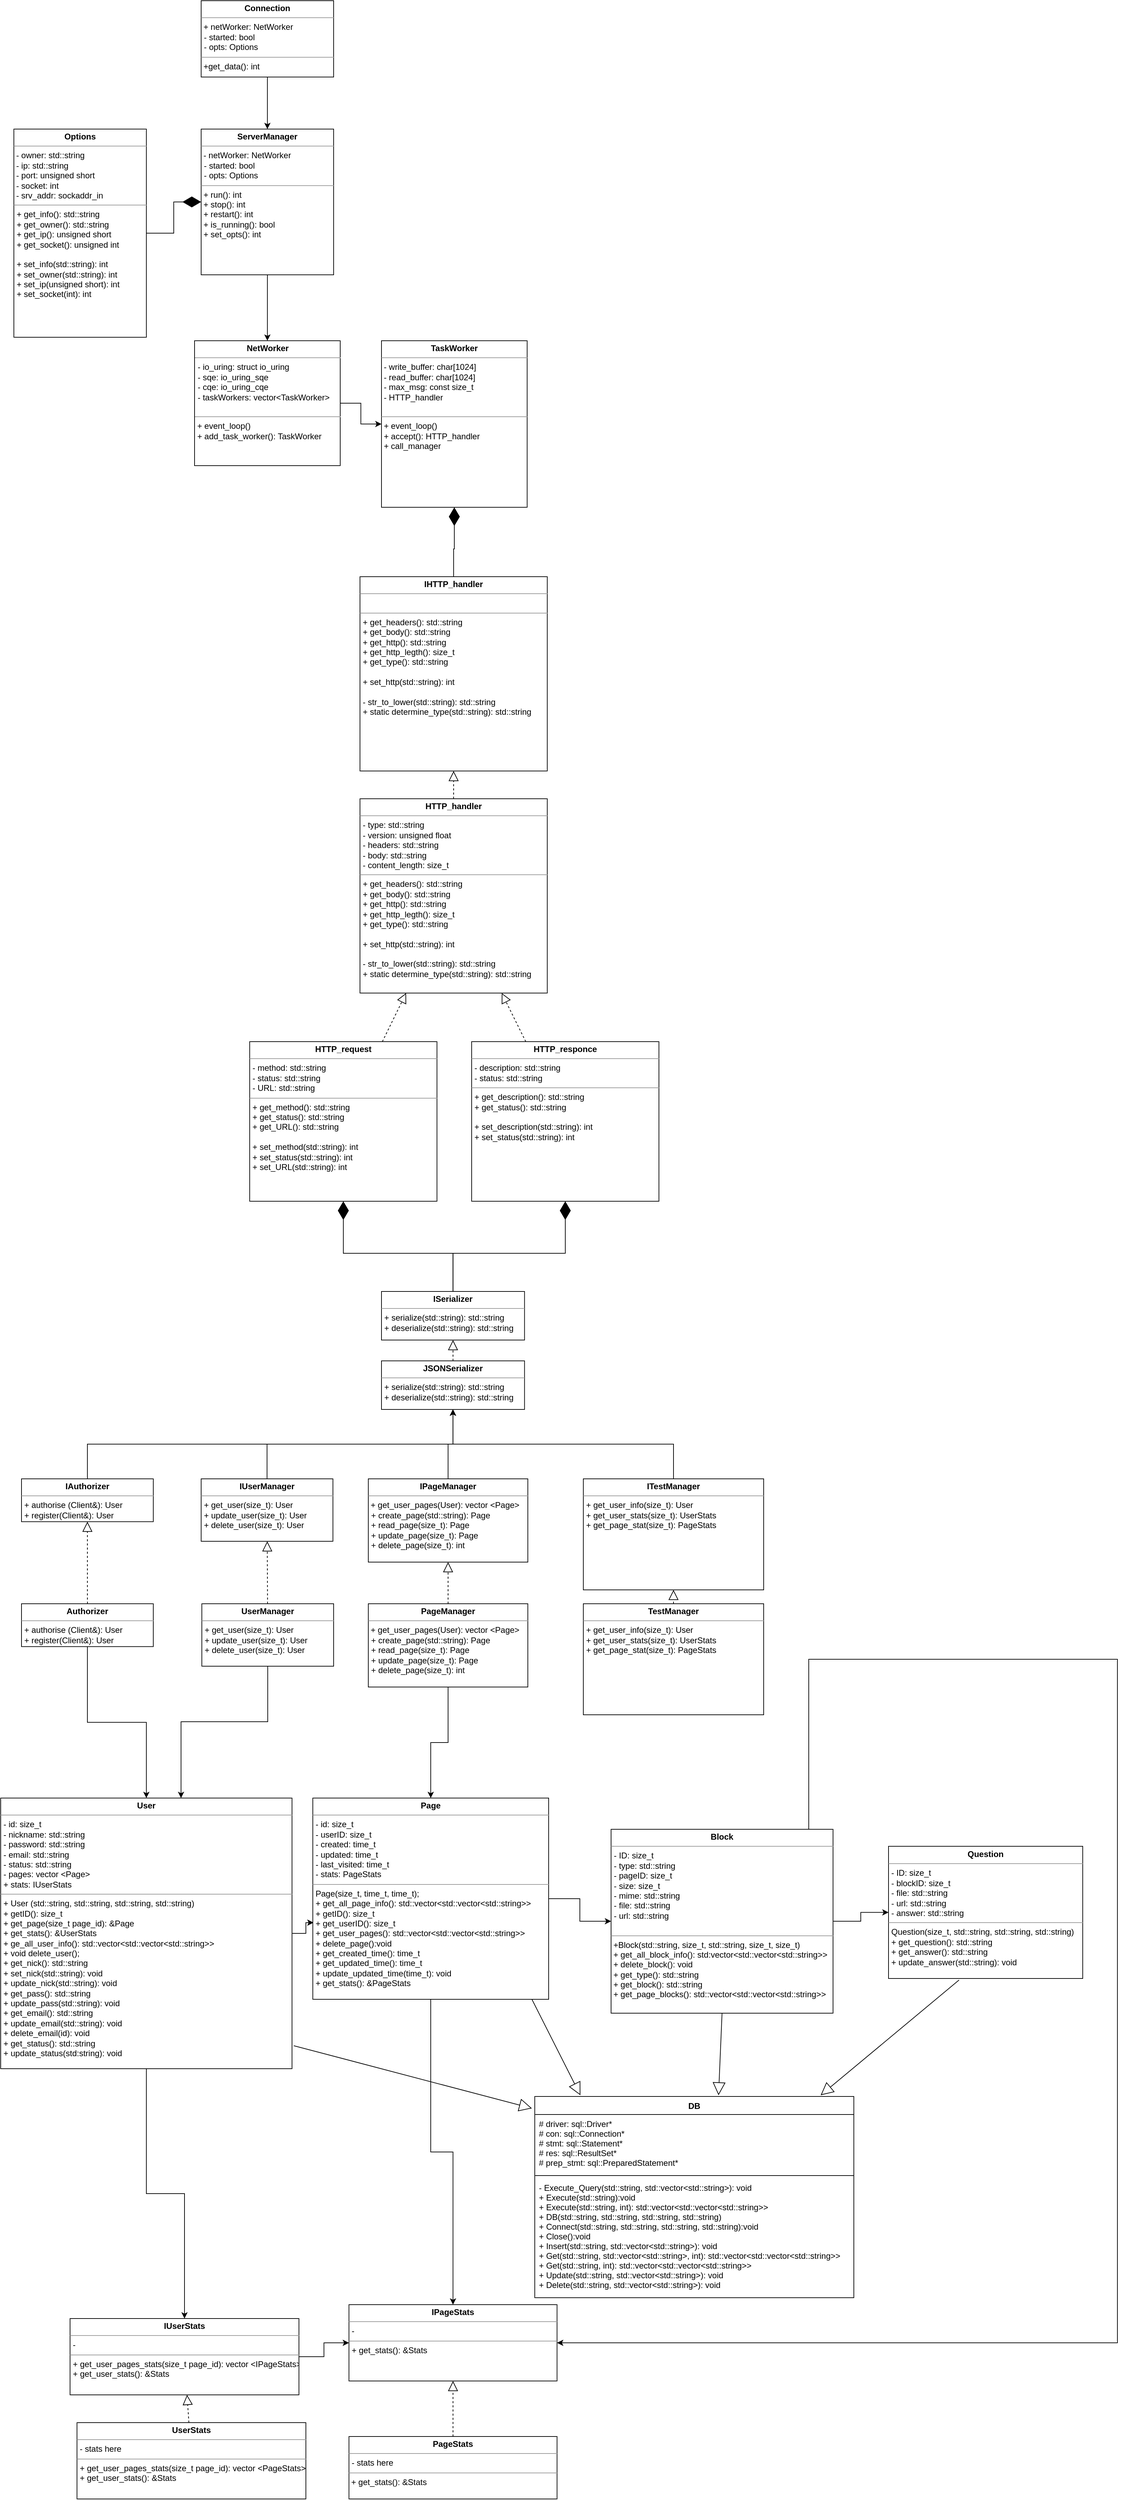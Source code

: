 <mxfile version="18.0.6" type="device" pages="2"><diagram id="EE_yPkMZjNH001Js1Lox" name="Page-1"><mxGraphModel dx="999" dy="927" grid="1" gridSize="10" guides="1" tooltips="1" connect="1" arrows="1" fold="1" page="1" pageScale="1" pageWidth="827" pageHeight="1169" math="0" shadow="0"><root><mxCell id="0"/><mxCell id="1" parent="0"/><mxCell id="ymyWcGpkj5-HGCNnxkLO-1" style="edgeStyle=orthogonalEdgeStyle;shape=connector;rounded=0;orthogonalLoop=1;jettySize=auto;html=1;labelBackgroundColor=default;fontFamily=Helvetica;fontSize=11;fontColor=default;endArrow=classic;strokeColor=default;" parent="1" source="ymyWcGpkj5-HGCNnxkLO-2" target="ymyWcGpkj5-HGCNnxkLO-6" edge="1"><mxGeometry relative="1" as="geometry"/></mxCell><mxCell id="ymyWcGpkj5-HGCNnxkLO-2" value="&lt;p style=&quot;margin: 4px 0px 0px&quot; align=&quot;center&quot;&gt;&lt;b&gt;ServerManager&lt;/b&gt;&lt;/p&gt;&lt;hr size=&quot;1&quot;&gt;&amp;nbsp;- netWorker: NetWorker&lt;p style=&quot;margin: 0px ; margin-left: 4px&quot;&gt;- started: bool&lt;/p&gt;&lt;p style=&quot;margin: 0px ; margin-left: 4px&quot;&gt;- opts: Options&lt;br&gt;&lt;/p&gt;&lt;hr size=&quot;1&quot;&gt;&lt;div&gt;&amp;nbsp;+ run(): int&lt;br&gt;&lt;/div&gt;&lt;div&gt;&amp;nbsp;+ stop(): int&lt;br&gt;&lt;/div&gt;&lt;div&gt;&amp;nbsp;+ restart(): int&lt;br&gt;&lt;/div&gt;&lt;div&gt;&amp;nbsp;+ is_running(): bool&lt;/div&gt;&lt;div&gt;&amp;nbsp;+ set_opts(): int&lt;br&gt;&lt;/div&gt;" style="verticalAlign=top;align=left;overflow=fill;fontSize=12;fontFamily=Helvetica;html=1;rounded=0;" parent="1" vertex="1"><mxGeometry x="1549" y="305" width="191" height="210" as="geometry"/></mxCell><mxCell id="ymyWcGpkj5-HGCNnxkLO-3" value="&lt;p style=&quot;margin: 4px 0px 0px&quot; align=&quot;center&quot;&gt;&lt;b&gt;Options&lt;/b&gt;&lt;br&gt;&lt;/p&gt;&lt;hr size=&quot;1&quot;&gt;&lt;div&gt;&amp;nbsp;- owner: std::string&lt;/div&gt;&lt;div&gt;&amp;nbsp;- ip: std::string&lt;/div&gt;&lt;div&gt;&amp;nbsp;- port: unsigned short&lt;/div&gt;&lt;div&gt;&amp;nbsp;- socket: int&lt;br&gt;&lt;/div&gt;&lt;div&gt;&amp;nbsp;- srv_addr: sockaddr_in&lt;br&gt;&lt;/div&gt;&lt;hr size=&quot;1&quot;&gt;&lt;p style=&quot;margin: 0px ; margin-left: 4px&quot;&gt;+ get_info(): std::string&lt;/p&gt;&lt;p style=&quot;margin: 0px ; margin-left: 4px&quot;&gt;+ get_owner(): std::string&lt;/p&gt;&lt;p style=&quot;margin: 0px ; margin-left: 4px&quot;&gt;+ get_ip(): unsigned short&lt;/p&gt;&lt;p style=&quot;margin: 0px ; margin-left: 4px&quot;&gt;+ get_socket(): unsigned int&lt;/p&gt;&lt;p style=&quot;margin: 0px ; margin-left: 4px&quot;&gt;&lt;br&gt;&lt;/p&gt;&lt;p style=&quot;margin: 0px ; margin-left: 4px&quot;&gt;+ set_info(std::string): int&lt;br&gt;&lt;/p&gt;&lt;p style=&quot;margin: 0px ; margin-left: 4px&quot;&gt;+ set_owner(std::string): int&lt;br&gt;&lt;/p&gt;&lt;p style=&quot;margin: 0px ; margin-left: 4px&quot;&gt;+ set_ip(unsigned short): int&lt;br&gt;&lt;/p&gt;&lt;p style=&quot;margin: 0px ; margin-left: 4px&quot;&gt;+ set_socket(int): int&lt;/p&gt;&lt;p style=&quot;margin: 0px ; margin-left: 4px&quot;&gt;&lt;/p&gt;" style="verticalAlign=top;align=left;overflow=fill;fontSize=12;fontFamily=Helvetica;html=1;rounded=0;" parent="1" vertex="1"><mxGeometry x="1279" y="305" width="191" height="300" as="geometry"/></mxCell><mxCell id="ymyWcGpkj5-HGCNnxkLO-4" value="" style="endArrow=diamondThin;endFill=1;endSize=24;html=1;edgeStyle=orthogonalEdgeStyle;rounded=0;" parent="1" source="ymyWcGpkj5-HGCNnxkLO-3" target="ymyWcGpkj5-HGCNnxkLO-2" edge="1"><mxGeometry width="160" relative="1" as="geometry"><mxPoint x="-10" y="790" as="sourcePoint"/><mxPoint x="70" y="730" as="targetPoint"/></mxGeometry></mxCell><mxCell id="ymyWcGpkj5-HGCNnxkLO-5" style="edgeStyle=orthogonalEdgeStyle;shape=connector;rounded=0;orthogonalLoop=1;jettySize=auto;html=1;labelBackgroundColor=default;fontFamily=Helvetica;fontSize=11;fontColor=default;endArrow=classic;strokeColor=default;" parent="1" source="ymyWcGpkj5-HGCNnxkLO-6" target="ymyWcGpkj5-HGCNnxkLO-35" edge="1"><mxGeometry relative="1" as="geometry"/></mxCell><mxCell id="ymyWcGpkj5-HGCNnxkLO-6" value="&lt;p style=&quot;margin: 4px 0px 0px&quot; align=&quot;center&quot;&gt;&lt;b&gt;NetWorker&lt;/b&gt;&lt;br&gt;&lt;/p&gt;&lt;hr size=&quot;1&quot;&gt;&lt;p style=&quot;margin: 0px ; margin-left: 4px&quot;&gt;- io_uring: struct io_uring&lt;/p&gt;&lt;p style=&quot;margin: 0px ; margin-left: 4px&quot;&gt;- sqe: io_uring_sqe&lt;/p&gt;&lt;p style=&quot;margin: 0px ; margin-left: 4px&quot;&gt;- cqe: io_uring_cqe&lt;/p&gt;&lt;p style=&quot;margin: 0px ; margin-left: 4px&quot;&gt;- taskWorkers: vector&amp;lt;TaskWorker&amp;gt;&lt;br&gt;&lt;/p&gt;&lt;p style=&quot;margin: 0px ; margin-left: 4px&quot;&gt;&lt;br&gt;&lt;/p&gt;&lt;hr size=&quot;1&quot;&gt;&lt;div&gt;&amp;nbsp;+ event_loop()&lt;/div&gt;&lt;div&gt;&amp;nbsp;+ add_task_worker(): TaskWorker&lt;br&gt;&lt;/div&gt;" style="verticalAlign=top;align=left;overflow=fill;fontSize=12;fontFamily=Helvetica;html=1;rounded=0;" parent="1" vertex="1"><mxGeometry x="1539.5" y="610" width="210" height="180" as="geometry"/></mxCell><mxCell id="ymyWcGpkj5-HGCNnxkLO-7" value="&lt;p style=&quot;margin: 0px ; margin-top: 4px ; text-align: center&quot;&gt;&lt;b&gt;JSONSerializer&lt;/b&gt;&lt;br&gt;&lt;/p&gt;&lt;hr size=&quot;1&quot;&gt;&lt;p style=&quot;margin: 0px ; margin-left: 4px&quot;&gt;+ serialize(std::string): std::string&lt;br&gt;&lt;/p&gt;&lt;p style=&quot;margin: 0px ; margin-left: 4px&quot;&gt;+ deserialize(std::string): std::string&lt;br&gt;&lt;/p&gt;&lt;p style=&quot;margin: 0px ; margin-left: 4px&quot;&gt;&lt;br&gt;&lt;/p&gt;" style="verticalAlign=top;align=left;overflow=fill;fontSize=12;fontFamily=Helvetica;html=1;rounded=0;" parent="1" vertex="1"><mxGeometry x="1809.0" y="2080" width="206.23" height="70" as="geometry"/></mxCell><mxCell id="ymyWcGpkj5-HGCNnxkLO-8" style="edgeStyle=orthogonalEdgeStyle;shape=connector;rounded=0;orthogonalLoop=1;jettySize=auto;html=1;labelBackgroundColor=default;fontFamily=Helvetica;fontSize=11;fontColor=default;endArrow=classic;strokeColor=default;" parent="1" source="ymyWcGpkj5-HGCNnxkLO-9" target="ymyWcGpkj5-HGCNnxkLO-59" edge="1"><mxGeometry relative="1" as="geometry"/></mxCell><mxCell id="Rk3t0ZBhzbb22GPOdppD-11" style="edgeStyle=orthogonalEdgeStyle;rounded=0;orthogonalLoop=1;jettySize=auto;html=1;entryX=0.003;entryY=0.619;entryDx=0;entryDy=0;entryPerimeter=0;" parent="1" source="ymyWcGpkj5-HGCNnxkLO-9" target="ymyWcGpkj5-HGCNnxkLO-17" edge="1"><mxGeometry relative="1" as="geometry"/></mxCell><mxCell id="ymyWcGpkj5-HGCNnxkLO-9" value="&lt;p style=&quot;margin: 4px 0px 0px&quot; align=&quot;center&quot;&gt;&lt;b&gt;User&lt;/b&gt;&lt;br&gt;&lt;/p&gt;&lt;hr size=&quot;1&quot;&gt;&lt;p style=&quot;margin: 0px ; margin-left: 4px&quot;&gt;&lt;span&gt;- id: size_t&lt;/span&gt;&lt;br&gt;&lt;/p&gt;&lt;p style=&quot;margin: 0px ; margin-left: 4px&quot;&gt;- nickname: std::string&lt;/p&gt;&lt;p style=&quot;margin: 0px ; margin-left: 4px&quot;&gt;- password: std::string&lt;/p&gt;&lt;p style=&quot;margin: 0px ; margin-left: 4px&quot;&gt;- email: std::string&lt;/p&gt;&lt;p style=&quot;margin: 0px ; margin-left: 4px&quot;&gt;- status: std::string&lt;/p&gt;&lt;p style=&quot;margin: 0px ; margin-left: 4px&quot;&gt;- pages: vector &amp;lt;Page&amp;gt;&lt;/p&gt;&lt;p style=&quot;margin: 0px ; margin-left: 4px&quot;&gt;+ stats: IUserStats&lt;/p&gt;&lt;hr size=&quot;1&quot;&gt;&lt;p style=&quot;margin: 0px ; margin-left: 4px&quot;&gt;+ User (std::string, std::string, std::string, std::string)&lt;/p&gt;&lt;p style=&quot;margin: 0px ; margin-left: 4px&quot;&gt;+ getID(): size_t&lt;/p&gt;&lt;p style=&quot;margin: 0px ; margin-left: 4px&quot;&gt;+ get_page(size_t page_id): &amp;amp;Page&lt;/p&gt;&lt;p style=&quot;margin: 0px ; margin-left: 4px&quot;&gt;+ get_stats(): &amp;amp;UserStats&lt;/p&gt;&lt;p style=&quot;margin: 0px ; margin-left: 4px&quot;&gt;+ ge_all_user_info(): std::vector&amp;lt;std::vector&amp;lt;std::string&amp;gt;&amp;gt;&lt;/p&gt;&lt;p style=&quot;margin: 0px ; margin-left: 4px&quot;&gt;+ void delete_user();&lt;/p&gt;&lt;p style=&quot;margin: 0px ; margin-left: 4px&quot;&gt;+ get_nick(): std::string&lt;/p&gt;&lt;p style=&quot;margin: 0px ; margin-left: 4px&quot;&gt;+ set_nick(std::string): void&lt;/p&gt;&lt;p style=&quot;margin: 0px ; margin-left: 4px&quot;&gt;+ update_nick(std::string): void&lt;/p&gt;&lt;p style=&quot;margin: 0px ; margin-left: 4px&quot;&gt;+ get_pass(): std::string&lt;/p&gt;&lt;p style=&quot;margin: 0px ; margin-left: 4px&quot;&gt;+ update_pass(std::string): void&lt;/p&gt;&lt;p style=&quot;margin: 0px ; margin-left: 4px&quot;&gt;+ get_email(): std::string&lt;/p&gt;&lt;p style=&quot;margin: 0px ; margin-left: 4px&quot;&gt;+ update_email(std::string): void&lt;/p&gt;&lt;p style=&quot;margin: 0px ; margin-left: 4px&quot;&gt;+ delete_email(id): void&lt;/p&gt;&lt;p style=&quot;margin: 0px ; margin-left: 4px&quot;&gt;+ get_status(): std::string&lt;/p&gt;&lt;p style=&quot;margin: 0px ; margin-left: 4px&quot;&gt;+ update_status(std:string): void&lt;/p&gt;&lt;p style=&quot;margin: 0px ; margin-left: 4px&quot;&gt;&lt;br&gt;&lt;/p&gt;" style="verticalAlign=top;align=left;overflow=fill;fontSize=12;fontFamily=Helvetica;html=1;rounded=0;" parent="1" vertex="1"><mxGeometry x="1260" y="2710" width="420" height="390" as="geometry"/></mxCell><mxCell id="ymyWcGpkj5-HGCNnxkLO-10" style="edgeStyle=none;shape=connector;rounded=0;orthogonalLoop=1;jettySize=auto;html=1;dashed=1;labelBackgroundColor=default;fontFamily=Helvetica;fontSize=11;fontColor=default;endArrow=block;endFill=0;endSize=12;strokeColor=default;" parent="1" source="ymyWcGpkj5-HGCNnxkLO-11" target="ymyWcGpkj5-HGCNnxkLO-14" edge="1"><mxGeometry relative="1" as="geometry"><mxPoint x="1837.542" y="1580" as="targetPoint"/></mxGeometry></mxCell><mxCell id="ymyWcGpkj5-HGCNnxkLO-11" value="&lt;p style=&quot;margin: 4px 0px 0px&quot; align=&quot;center&quot;&gt;&lt;b&gt;HTTP_request&lt;/b&gt;&lt;br&gt;&lt;/p&gt;&lt;hr size=&quot;1&quot;&gt;&lt;p style=&quot;margin: 0px ; margin-left: 4px&quot;&gt;- method: std::string&lt;/p&gt;&lt;p style=&quot;margin: 0px ; margin-left: 4px&quot;&gt;- status: std::string&lt;br&gt;&lt;/p&gt;&lt;p style=&quot;margin: 0px ; margin-left: 4px&quot;&gt;- URL: std::string&lt;/p&gt;&lt;hr size=&quot;1&quot;&gt;&lt;p style=&quot;margin: 0px ; margin-left: 4px&quot;&gt;+ get_method(): std::string&lt;/p&gt;&lt;p style=&quot;margin: 0px ; margin-left: 4px&quot;&gt;+ get_status(): std::string&lt;/p&gt;&lt;p style=&quot;margin: 0px ; margin-left: 4px&quot;&gt;+ get_URL(): std::string&lt;/p&gt;&lt;p style=&quot;margin: 0px ; margin-left: 4px&quot;&gt;&lt;br&gt;&lt;/p&gt;&lt;p style=&quot;margin: 0px ; margin-left: 4px&quot;&gt;+ set_method(std::string): int&lt;/p&gt;&lt;p style=&quot;margin: 0px ; margin-left: 4px&quot;&gt;+ set_status(std::string): int&lt;/p&gt;&lt;p style=&quot;margin: 0px ; margin-left: 4px&quot;&gt;+ set_URL(std::string): int&lt;/p&gt;" style="verticalAlign=top;align=left;overflow=fill;fontSize=12;fontFamily=Helvetica;html=1;rounded=0;" parent="1" vertex="1"><mxGeometry x="1619" y="1620" width="270" height="230" as="geometry"/></mxCell><mxCell id="ymyWcGpkj5-HGCNnxkLO-12" style="edgeStyle=none;shape=connector;rounded=0;orthogonalLoop=1;jettySize=auto;html=1;dashed=1;labelBackgroundColor=default;fontFamily=Helvetica;fontSize=11;fontColor=default;endArrow=block;endFill=0;endSize=12;strokeColor=default;" parent="1" source="ymyWcGpkj5-HGCNnxkLO-13" target="ymyWcGpkj5-HGCNnxkLO-14" edge="1"><mxGeometry relative="1" as="geometry"><mxPoint x="1989.407" y="1580" as="targetPoint"/></mxGeometry></mxCell><mxCell id="ymyWcGpkj5-HGCNnxkLO-13" value="&lt;p style=&quot;margin: 4px 0px 0px&quot; align=&quot;center&quot;&gt;&lt;b&gt;HTTP_responce&lt;/b&gt;&lt;br&gt;&lt;/p&gt;&lt;hr size=&quot;1&quot;&gt;&lt;p style=&quot;margin: 0px ; margin-left: 4px&quot;&gt;- description: std::string&lt;br&gt;&lt;/p&gt;&lt;p style=&quot;margin: 0px ; margin-left: 4px&quot;&gt;- status: std::string&lt;br&gt;&lt;/p&gt;&lt;hr size=&quot;1&quot;&gt;&lt;p style=&quot;margin: 0px ; margin-left: 4px&quot;&gt;+ get_description(): std::string&lt;/p&gt;&lt;p style=&quot;margin: 0px ; margin-left: 4px&quot;&gt;+ get_status(): std::string&lt;/p&gt;&lt;p style=&quot;margin: 0px ; margin-left: 4px&quot;&gt;&lt;br&gt;&lt;/p&gt;&lt;p style=&quot;margin: 0px ; margin-left: 4px&quot;&gt;+ set_description(std::string): int&lt;/p&gt;&lt;p style=&quot;margin: 0px ; margin-left: 4px&quot;&gt;+ set_status(std::string): int&lt;/p&gt;&lt;p style=&quot;margin: 0px ; margin-left: 4px&quot;&gt;&lt;/p&gt;" style="verticalAlign=top;align=left;overflow=fill;fontSize=12;fontFamily=Helvetica;html=1;rounded=0;" parent="1" vertex="1"><mxGeometry x="1939" y="1620" width="270" height="230" as="geometry"/></mxCell><mxCell id="ymyWcGpkj5-HGCNnxkLO-14" value="&lt;p style=&quot;margin: 4px 0px 0px&quot; align=&quot;center&quot;&gt;&lt;b&gt;HTTP_handler&lt;/b&gt;&lt;br&gt;&lt;/p&gt;&lt;hr size=&quot;1&quot;&gt;&lt;p style=&quot;margin: 0px ; margin-left: 4px&quot;&gt;- type: std::string&lt;br&gt;&lt;/p&gt;&lt;p style=&quot;margin: 0px ; margin-left: 4px&quot;&gt;- version: unsigned float&lt;/p&gt;&lt;p style=&quot;margin: 0px ; margin-left: 4px&quot;&gt;- headers: std::string&lt;/p&gt;&lt;p style=&quot;margin: 0px ; margin-left: 4px&quot;&gt;- body: std::string&lt;/p&gt;&lt;p style=&quot;margin: 0px ; margin-left: 4px&quot;&gt;- content_length: size_t&lt;/p&gt;&lt;hr size=&quot;1&quot;&gt;&lt;p style=&quot;margin: 0px ; margin-left: 4px&quot;&gt;+ get_headers(): std::string&lt;/p&gt;&lt;p style=&quot;margin: 0px ; margin-left: 4px&quot;&gt;+ get_body(): std::string&lt;/p&gt;&lt;p style=&quot;margin: 0px ; margin-left: 4px&quot;&gt;+ get_http(): std::string&lt;/p&gt;&lt;p style=&quot;margin: 0px ; margin-left: 4px&quot;&gt;+ get_http_legth(): size_t&lt;br&gt;&lt;/p&gt;&lt;p style=&quot;margin: 0px ; margin-left: 4px&quot;&gt;+ get_type(): std::string&lt;/p&gt;&lt;p style=&quot;margin: 0px ; margin-left: 4px&quot;&gt;&lt;br&gt;&lt;/p&gt;&lt;p style=&quot;margin: 0px ; margin-left: 4px&quot;&gt;+ set_http(std::string): int&lt;br&gt;&lt;/p&gt;&lt;p style=&quot;margin: 0px ; margin-left: 4px&quot;&gt;&lt;br&gt;&lt;/p&gt;&lt;p style=&quot;margin: 0px ; margin-left: 4px&quot;&gt;- str_to_lower(std::string): std::string&lt;/p&gt;&lt;p style=&quot;margin: 0px ; margin-left: 4px&quot;&gt;+ static determine_type(std::string): std::string&lt;br&gt;&lt;/p&gt;&lt;p style=&quot;margin: 0px ; margin-left: 4px&quot;&gt;&lt;br&gt;&lt;/p&gt;" style="verticalAlign=top;align=left;overflow=fill;fontSize=12;fontFamily=Helvetica;html=1;rounded=0;" parent="1" vertex="1"><mxGeometry x="1778" y="1270" width="270" height="280" as="geometry"/></mxCell><mxCell id="ymyWcGpkj5-HGCNnxkLO-15" style="edgeStyle=orthogonalEdgeStyle;shape=connector;rounded=0;orthogonalLoop=1;jettySize=auto;html=1;labelBackgroundColor=default;fontFamily=Helvetica;fontSize=11;fontColor=default;endArrow=classic;strokeColor=default;" parent="1" source="ymyWcGpkj5-HGCNnxkLO-17" target="ymyWcGpkj5-HGCNnxkLO-20" edge="1"><mxGeometry relative="1" as="geometry"/></mxCell><mxCell id="ymyWcGpkj5-HGCNnxkLO-16" style="edgeStyle=orthogonalEdgeStyle;shape=connector;rounded=0;orthogonalLoop=1;jettySize=auto;html=1;labelBackgroundColor=default;fontFamily=Helvetica;fontSize=11;fontColor=default;endArrow=classic;strokeColor=default;" parent="1" source="ymyWcGpkj5-HGCNnxkLO-17" target="ymyWcGpkj5-HGCNnxkLO-62" edge="1"><mxGeometry relative="1" as="geometry"/></mxCell><mxCell id="ymyWcGpkj5-HGCNnxkLO-17" value="&lt;p style=&quot;margin: 4px 0px 0px&quot; align=&quot;center&quot;&gt;&lt;b&gt;Page&lt;/b&gt;&lt;br&gt;&lt;/p&gt;&lt;hr size=&quot;1&quot;&gt;&lt;p style=&quot;margin: 0px ; margin-left: 4px&quot;&gt;- id: size_t&lt;/p&gt;&lt;p style=&quot;margin: 0px ; margin-left: 4px&quot;&gt;- userID: size_t&lt;/p&gt;&lt;p style=&quot;margin: 0px ; margin-left: 4px&quot;&gt;- created: time_t&lt;br&gt;&lt;/p&gt;&lt;p style=&quot;margin: 0px ; margin-left: 4px&quot;&gt;- updated: time_t&lt;/p&gt;&lt;p style=&quot;margin: 0px ; margin-left: 4px&quot;&gt;- last_visited: time_t&lt;/p&gt;&lt;p style=&quot;margin: 0px ; margin-left: 4px&quot;&gt;- stats: PageStats&lt;br&gt;&lt;/p&gt;&lt;hr size=&quot;1&quot;&gt;&lt;p style=&quot;margin: 0px ; margin-left: 4px&quot;&gt;Page(size_t, time_t, time_t);&lt;/p&gt;&lt;p style=&quot;margin: 0px ; margin-left: 4px&quot;&gt;+ get_all_page_info(): std::vector&amp;lt;std::vector&amp;lt;std::string&amp;gt;&amp;gt;&lt;/p&gt;&lt;p style=&quot;margin: 0px ; margin-left: 4px&quot;&gt;+ getID(): size_t&lt;/p&gt;&lt;p style=&quot;margin: 0px ; margin-left: 4px&quot;&gt;+ get_userID(): size_t&lt;/p&gt;&lt;p style=&quot;margin: 0px ; margin-left: 4px&quot;&gt;+ get_user_pages(): std::vector&amp;lt;std::vector&amp;lt;std::string&amp;gt;&amp;gt;&lt;/p&gt;&lt;p style=&quot;margin: 0px ; margin-left: 4px&quot;&gt;+ delete_page():void&lt;/p&gt;&lt;p style=&quot;margin: 0px ; margin-left: 4px&quot;&gt;+ get_created_time(): time_t&lt;/p&gt;&lt;p style=&quot;margin: 0px ; margin-left: 4px&quot;&gt;+ get_updated_time(): time_t&lt;/p&gt;&lt;p style=&quot;margin: 0px ; margin-left: 4px&quot;&gt;+ update_updated_time(time_t): void&lt;/p&gt;&lt;p style=&quot;margin: 0px ; margin-left: 4px&quot;&gt;+ get_stats(): &amp;amp;PageStats&lt;br&gt;&lt;/p&gt;" style="verticalAlign=top;align=left;overflow=fill;fontSize=12;fontFamily=Helvetica;html=1;rounded=0;" parent="1" vertex="1"><mxGeometry x="1710" y="2710" width="340" height="290" as="geometry"/></mxCell><mxCell id="ymyWcGpkj5-HGCNnxkLO-24" value="&lt;p style=&quot;margin: 0px ; margin-top: 4px ; text-align: center&quot;&gt;&lt;b&gt;Question&lt;/b&gt;&lt;br&gt;&lt;/p&gt;&lt;hr size=&quot;1&quot;&gt;&lt;p style=&quot;margin: 0px ; margin-left: 4px&quot;&gt;&lt;span&gt;- ID: size_t&lt;/span&gt;&lt;br&gt;&lt;/p&gt;&lt;p style=&quot;margin: 0px ; margin-left: 4px&quot;&gt;- blockID: size_t&lt;/p&gt;&lt;p style=&quot;margin: 0px ; margin-left: 4px&quot;&gt;- file: std::string&lt;/p&gt;&lt;p style=&quot;margin: 0px ; margin-left: 4px&quot;&gt;- url: std::string&lt;/p&gt;&lt;p style=&quot;margin: 0px ; margin-left: 4px&quot;&gt;- answer: std::string&lt;/p&gt;&lt;hr size=&quot;1&quot;&gt;&lt;p style=&quot;margin: 0px ; margin-left: 4px&quot;&gt;Question(size_t, std::string, std::string, std::string)&lt;/p&gt;&lt;p style=&quot;margin: 0px ; margin-left: 4px&quot;&gt;+ get_question(): std::string&lt;/p&gt;&lt;p style=&quot;margin: 0px ; margin-left: 4px&quot;&gt;&lt;span&gt;+ get_answer(): std::string&lt;/span&gt;&lt;/p&gt;&lt;p style=&quot;margin: 0px ; margin-left: 4px&quot;&gt;&lt;span&gt;+ update_answer(std::string): void&amp;nbsp;&lt;/span&gt;&lt;/p&gt;&lt;p style=&quot;margin: 0px ; margin-left: 4px&quot;&gt;&lt;br&gt;&lt;/p&gt;" style="verticalAlign=top;align=left;overflow=fill;fontSize=12;fontFamily=Helvetica;html=1;rounded=0;" parent="1" vertex="1"><mxGeometry x="2540" y="2779.5" width="280" height="190.5" as="geometry"/></mxCell><mxCell id="ymyWcGpkj5-HGCNnxkLO-25" style="edgeStyle=orthogonalEdgeStyle;shape=connector;rounded=0;orthogonalLoop=1;jettySize=auto;html=1;labelBackgroundColor=default;fontFamily=Helvetica;fontSize=11;fontColor=default;endArrow=classic;strokeColor=default;" parent="1" source="ymyWcGpkj5-HGCNnxkLO-26" target="ymyWcGpkj5-HGCNnxkLO-9" edge="1"><mxGeometry relative="1" as="geometry"/></mxCell><mxCell id="ymyWcGpkj5-HGCNnxkLO-26" value="&lt;p style=&quot;margin: 0px ; margin-top: 4px ; text-align: center&quot;&gt;&lt;b&gt;Authorizer&lt;/b&gt;&lt;/p&gt;&lt;hr size=&quot;1&quot;&gt;&lt;p style=&quot;margin: 0px ; margin-left: 4px&quot;&gt;&lt;/p&gt;&lt;p style=&quot;margin: 0px ; margin-left: 4px&quot;&gt;+ authorise (Client&amp;amp;): User&lt;/p&gt;&lt;p style=&quot;margin: 0px ; margin-left: 4px&quot;&gt;+ register(Client&amp;amp;): User&lt;/p&gt;" style="verticalAlign=top;align=left;overflow=fill;fontSize=12;fontFamily=Helvetica;html=1;rounded=0;" parent="1" vertex="1"><mxGeometry x="1290" y="2430" width="190" height="61.75" as="geometry"/></mxCell><mxCell id="ymyWcGpkj5-HGCNnxkLO-27" style="edgeStyle=orthogonalEdgeStyle;shape=connector;rounded=0;orthogonalLoop=1;jettySize=auto;html=1;labelBackgroundColor=default;fontFamily=Helvetica;fontSize=11;fontColor=default;endArrow=classic;strokeColor=default;" parent="1" source="ymyWcGpkj5-HGCNnxkLO-28" target="ymyWcGpkj5-HGCNnxkLO-17" edge="1"><mxGeometry relative="1" as="geometry"/></mxCell><mxCell id="ymyWcGpkj5-HGCNnxkLO-28" value="&lt;p style=&quot;margin: 0px ; margin-top: 4px ; text-align: center&quot;&gt;&lt;b&gt;PageManager&lt;/b&gt;&lt;br&gt;&lt;/p&gt;&lt;hr size=&quot;1&quot;&gt;&lt;p style=&quot;margin: 0px ; margin-left: 4px&quot;&gt;&lt;/p&gt;&amp;nbsp;+ get_user_pages(User): vector &amp;lt;Page&amp;gt;&lt;p style=&quot;margin: 0px ; margin-left: 4px&quot;&gt;+ create_page(std::string): Page&lt;/p&gt;&lt;p style=&quot;margin: 0px ; margin-left: 4px&quot;&gt;+ read_page(size_t): Page&lt;/p&gt;&lt;p style=&quot;margin: 0px ; margin-left: 4px&quot;&gt;+ update_page(size_t): Page&lt;/p&gt;&lt;p style=&quot;margin: 0px ; margin-left: 4px&quot;&gt;+ delete_page(size_t): int&lt;br&gt;&lt;/p&gt;" style="verticalAlign=top;align=left;overflow=fill;fontSize=12;fontFamily=Helvetica;html=1;rounded=0;" parent="1" vertex="1"><mxGeometry x="1790" y="2430" width="230" height="120" as="geometry"/></mxCell><mxCell id="ymyWcGpkj5-HGCNnxkLO-31" style="edgeStyle=orthogonalEdgeStyle;shape=connector;rounded=0;orthogonalLoop=1;jettySize=auto;html=1;labelBackgroundColor=default;fontFamily=Helvetica;fontSize=11;fontColor=default;endArrow=classic;strokeColor=default;startArrow=none;" parent="1" source="ymyWcGpkj5-HGCNnxkLO-20" target="ymyWcGpkj5-HGCNnxkLO-62" edge="1"><mxGeometry relative="1" as="geometry"><Array as="points"><mxPoint x="2425" y="2510"/><mxPoint x="2870" y="2510"/><mxPoint x="2870" y="3495"/></Array></mxGeometry></mxCell><mxCell id="ymyWcGpkj5-HGCNnxkLO-32" value="&lt;p style=&quot;margin: 0px ; margin-top: 4px ; text-align: center&quot;&gt;&lt;b&gt;TestManager&lt;/b&gt;&lt;br&gt;&lt;/p&gt;&lt;hr size=&quot;1&quot;&gt;&lt;p style=&quot;margin: 0px ; margin-left: 4px&quot;&gt;&lt;/p&gt;&lt;p style=&quot;margin: 0px ; margin-left: 4px&quot;&gt;+ get_user_info(size_t): User&lt;br&gt;&lt;/p&gt;&lt;p style=&quot;margin: 0px ; margin-left: 4px&quot;&gt;+ get_user_stats(size_t): UserStats&lt;/p&gt;&lt;p style=&quot;margin: 0px ; margin-left: 4px&quot;&gt;+ get_page_stat(size_t): PageStats&lt;br&gt;&lt;/p&gt;" style="verticalAlign=top;align=left;overflow=fill;fontSize=12;fontFamily=Helvetica;html=1;rounded=0;" parent="1" vertex="1"><mxGeometry x="2100" y="2430" width="260" height="160" as="geometry"/></mxCell><mxCell id="ymyWcGpkj5-HGCNnxkLO-33" style="edgeStyle=orthogonalEdgeStyle;shape=connector;rounded=0;orthogonalLoop=1;jettySize=auto;html=1;labelBackgroundColor=default;fontFamily=Helvetica;fontSize=11;fontColor=default;endArrow=classic;strokeColor=default;" parent="1" source="ymyWcGpkj5-HGCNnxkLO-34" target="ymyWcGpkj5-HGCNnxkLO-9" edge="1"><mxGeometry relative="1" as="geometry"><Array as="points"><mxPoint x="1645" y="2600"/><mxPoint x="1520" y="2600"/></Array></mxGeometry></mxCell><mxCell id="ymyWcGpkj5-HGCNnxkLO-34" value="&lt;p style=&quot;margin: 0px ; margin-top: 4px ; text-align: center&quot;&gt;&lt;b&gt;UserManager&lt;/b&gt;&lt;br&gt;&lt;/p&gt;&lt;hr size=&quot;1&quot;&gt;&lt;p style=&quot;margin: 0px ; margin-left: 4px&quot;&gt;&lt;/p&gt;&lt;p style=&quot;margin: 0px ; margin-left: 4px&quot;&gt;+ get_user(size_t): User&lt;/p&gt;&lt;p style=&quot;margin: 0px ; margin-left: 4px&quot;&gt;+ update_user(size_t): User&lt;br&gt;&lt;/p&gt;&lt;p style=&quot;margin: 0px ; margin-left: 4px&quot;&gt;+ delete_user(size_t): User&lt;/p&gt;" style="verticalAlign=top;align=left;overflow=fill;fontSize=12;fontFamily=Helvetica;html=1;rounded=0;" parent="1" vertex="1"><mxGeometry x="1550" y="2430" width="190" height="90" as="geometry"/></mxCell><mxCell id="ymyWcGpkj5-HGCNnxkLO-35" value="&lt;p style=&quot;margin: 4px 0px 0px&quot; align=&quot;center&quot;&gt;&lt;b&gt;TaskWorker&lt;/b&gt;&lt;br&gt;&lt;/p&gt;&lt;hr size=&quot;1&quot;&gt;&lt;div&gt;&amp;nbsp;- write_buffer: char[1024]&lt;/div&gt;&lt;div&gt;&amp;nbsp;- read_buffer: char[1024]&lt;/div&gt;&lt;div&gt;&amp;nbsp;- max_msg: const size_t&lt;/div&gt;&lt;div&gt;&amp;nbsp;- HTTP_handler&lt;br&gt;&lt;/div&gt;&lt;p style=&quot;margin: 0px ; margin-left: 4px&quot;&gt;&lt;br&gt;&lt;/p&gt;&lt;hr size=&quot;1&quot;&gt;&lt;div&gt;&amp;nbsp;+ event_loop()&lt;/div&gt;&lt;div&gt;&amp;nbsp;+ accept(): HTTP_handler&lt;/div&gt;&lt;div&gt;&amp;nbsp;+ call_manager&lt;br&gt;&lt;/div&gt;" style="verticalAlign=top;align=left;overflow=fill;fontSize=12;fontFamily=Helvetica;html=1;rounded=0;" parent="1" vertex="1"><mxGeometry x="1809" y="610" width="210" height="240" as="geometry"/></mxCell><mxCell id="ymyWcGpkj5-HGCNnxkLO-36" value="&lt;p style=&quot;margin: 4px 0px 0px&quot; align=&quot;center&quot;&gt;&lt;b&gt;PageStats&lt;/b&gt;&lt;br&gt;&lt;/p&gt;&lt;hr size=&quot;1&quot;&gt;&lt;p style=&quot;margin: 0px ; margin-left: 4px&quot;&gt;- stats here&lt;br&gt;&lt;/p&gt;&lt;hr size=&quot;1&quot;&gt;&amp;nbsp;+ get_stats(): &amp;amp;Stats" style="verticalAlign=top;align=left;overflow=fill;fontSize=12;fontFamily=Helvetica;html=1;rounded=0;" parent="1" vertex="1"><mxGeometry x="1762.12" y="3630" width="300" height="90" as="geometry"/></mxCell><mxCell id="ymyWcGpkj5-HGCNnxkLO-37" style="edgeStyle=orthogonalEdgeStyle;shape=connector;rounded=0;orthogonalLoop=1;jettySize=auto;html=1;labelBackgroundColor=default;fontFamily=Helvetica;fontSize=11;fontColor=default;endArrow=classic;strokeColor=default;" parent="1" source="ymyWcGpkj5-HGCNnxkLO-38" target="ymyWcGpkj5-HGCNnxkLO-2" edge="1"><mxGeometry relative="1" as="geometry"/></mxCell><mxCell id="ymyWcGpkj5-HGCNnxkLO-38" value="&lt;p style=&quot;margin: 4px 0px 0px&quot; align=&quot;center&quot;&gt;&lt;b&gt;Connection&lt;/b&gt;&lt;br&gt;&lt;/p&gt;&lt;hr size=&quot;1&quot;&gt;&amp;nbsp;+ netWorker: NetWorker&lt;p style=&quot;margin: 0px ; margin-left: 4px&quot;&gt;- started: bool&lt;/p&gt;&lt;p style=&quot;margin: 0px ; margin-left: 4px&quot;&gt;- opts: Options&lt;br&gt;&lt;/p&gt;&lt;hr size=&quot;1&quot;&gt;&lt;div&gt;&amp;nbsp;+get_data(): int &lt;/div&gt;" style="verticalAlign=top;align=left;overflow=fill;fontSize=12;fontFamily=Helvetica;html=1;rounded=0;" parent="1" vertex="1"><mxGeometry x="1549" y="120" width="191" height="110" as="geometry"/></mxCell><mxCell id="ymyWcGpkj5-HGCNnxkLO-39" value="&lt;p style=&quot;margin: 0px ; margin-top: 4px ; text-align: center&quot;&gt;&lt;b&gt;ISerializer&lt;/b&gt;&lt;br&gt;&lt;/p&gt;&lt;hr size=&quot;1&quot;&gt;&lt;p style=&quot;margin: 0px ; margin-left: 4px&quot;&gt;+ serialize(std::string): std::string&lt;br&gt;&lt;/p&gt;&lt;p style=&quot;margin: 0px ; margin-left: 4px&quot;&gt;+ deserialize(std::string): std::string&lt;br&gt;&lt;/p&gt;&lt;p style=&quot;margin: 0px ; margin-left: 4px&quot;&gt;&lt;br&gt;&lt;/p&gt;" style="verticalAlign=top;align=left;overflow=fill;fontSize=12;fontFamily=Helvetica;html=1;rounded=0;" parent="1" vertex="1"><mxGeometry x="1809" y="1980" width="206.23" height="70" as="geometry"/></mxCell><mxCell id="ymyWcGpkj5-HGCNnxkLO-40" value="" style="endArrow=block;dashed=1;endFill=0;endSize=12;html=1;rounded=0;labelBackgroundColor=default;fontFamily=Helvetica;fontSize=11;fontColor=default;strokeColor=default;shape=connector;" parent="1" source="ymyWcGpkj5-HGCNnxkLO-7" target="ymyWcGpkj5-HGCNnxkLO-39" edge="1"><mxGeometry width="160" relative="1" as="geometry"><mxPoint x="1880" y="1900" as="sourcePoint"/><mxPoint x="2040" y="1900" as="targetPoint"/></mxGeometry></mxCell><mxCell id="ymyWcGpkj5-HGCNnxkLO-41" style="edgeStyle=orthogonalEdgeStyle;shape=connector;rounded=0;orthogonalLoop=1;jettySize=auto;html=1;labelBackgroundColor=default;fontFamily=Helvetica;fontSize=11;fontColor=default;endArrow=classic;strokeColor=default;" parent="1" source="ymyWcGpkj5-HGCNnxkLO-42" target="ymyWcGpkj5-HGCNnxkLO-7" edge="1"><mxGeometry relative="1" as="geometry"><Array as="points"><mxPoint x="1385" y="2200"/><mxPoint x="1912" y="2200"/></Array></mxGeometry></mxCell><mxCell id="ymyWcGpkj5-HGCNnxkLO-42" value="&lt;p style=&quot;margin: 0px ; margin-top: 4px ; text-align: center&quot;&gt;&lt;b&gt;IAuthorizer&lt;/b&gt;&lt;/p&gt;&lt;hr size=&quot;1&quot;&gt;&lt;p style=&quot;margin: 0px ; margin-left: 4px&quot;&gt;&lt;/p&gt;&lt;p style=&quot;margin: 0px ; margin-left: 4px&quot;&gt;+ authorise (Client&amp;amp;): User&lt;/p&gt;&lt;p style=&quot;margin: 0px ; margin-left: 4px&quot;&gt;+ register(Client&amp;amp;): User&lt;/p&gt;" style="verticalAlign=top;align=left;overflow=fill;fontSize=12;fontFamily=Helvetica;html=1;rounded=0;" parent="1" vertex="1"><mxGeometry x="1290" y="2250" width="190" height="61.75" as="geometry"/></mxCell><mxCell id="ymyWcGpkj5-HGCNnxkLO-43" style="edgeStyle=orthogonalEdgeStyle;shape=connector;rounded=0;orthogonalLoop=1;jettySize=auto;html=1;labelBackgroundColor=default;fontFamily=Helvetica;fontSize=11;fontColor=default;endArrow=classic;strokeColor=default;" parent="1" source="ymyWcGpkj5-HGCNnxkLO-44" target="ymyWcGpkj5-HGCNnxkLO-7" edge="1"><mxGeometry relative="1" as="geometry"><Array as="points"><mxPoint x="1644" y="2200"/><mxPoint x="1912" y="2200"/></Array></mxGeometry></mxCell><mxCell id="ymyWcGpkj5-HGCNnxkLO-44" value="&lt;p style=&quot;margin: 0px ; margin-top: 4px ; text-align: center&quot;&gt;&lt;b&gt;IUserManager&lt;/b&gt;&lt;br&gt;&lt;/p&gt;&lt;hr size=&quot;1&quot;&gt;&lt;p style=&quot;margin: 0px ; margin-left: 4px&quot;&gt;&lt;/p&gt;&lt;p style=&quot;margin: 0px ; margin-left: 4px&quot;&gt;+ get_user(size_t): User&lt;/p&gt;&lt;p style=&quot;margin: 0px ; margin-left: 4px&quot;&gt;+ update_user(size_t): User&lt;br&gt;&lt;/p&gt;&lt;p style=&quot;margin: 0px ; margin-left: 4px&quot;&gt;+ delete_user(size_t): User&lt;/p&gt;" style="verticalAlign=top;align=left;overflow=fill;fontSize=12;fontFamily=Helvetica;html=1;rounded=0;" parent="1" vertex="1"><mxGeometry x="1549" y="2250" width="190" height="90" as="geometry"/></mxCell><mxCell id="ymyWcGpkj5-HGCNnxkLO-45" style="edgeStyle=orthogonalEdgeStyle;shape=connector;rounded=0;orthogonalLoop=1;jettySize=auto;html=1;labelBackgroundColor=default;fontFamily=Helvetica;fontSize=11;fontColor=default;endArrow=classic;strokeColor=default;" parent="1" source="ymyWcGpkj5-HGCNnxkLO-46" target="ymyWcGpkj5-HGCNnxkLO-7" edge="1"><mxGeometry relative="1" as="geometry"/></mxCell><mxCell id="ymyWcGpkj5-HGCNnxkLO-46" value="&lt;p style=&quot;margin: 0px ; margin-top: 4px ; text-align: center&quot;&gt;&lt;b&gt;IPageManager&lt;/b&gt;&lt;br&gt;&lt;/p&gt;&lt;hr size=&quot;1&quot;&gt;&lt;p style=&quot;margin: 0px ; margin-left: 4px&quot;&gt;&lt;/p&gt;&amp;nbsp;+ get_user_pages(User): vector &amp;lt;Page&amp;gt;&lt;p style=&quot;margin: 0px ; margin-left: 4px&quot;&gt;+ create_page(std::string): Page&lt;/p&gt;&lt;p style=&quot;margin: 0px ; margin-left: 4px&quot;&gt;+ read_page(size_t): Page&lt;/p&gt;&lt;p style=&quot;margin: 0px ; margin-left: 4px&quot;&gt;+ update_page(size_t): Page&lt;/p&gt;&lt;p style=&quot;margin: 0px ; margin-left: 4px&quot;&gt;+ delete_page(size_t): int&lt;br&gt;&lt;/p&gt;" style="verticalAlign=top;align=left;overflow=fill;fontSize=12;fontFamily=Helvetica;html=1;rounded=0;" parent="1" vertex="1"><mxGeometry x="1790" y="2250" width="230" height="120" as="geometry"/></mxCell><mxCell id="ymyWcGpkj5-HGCNnxkLO-47" style="edgeStyle=orthogonalEdgeStyle;shape=connector;rounded=0;orthogonalLoop=1;jettySize=auto;html=1;labelBackgroundColor=default;fontFamily=Helvetica;fontSize=11;fontColor=default;endArrow=classic;strokeColor=default;" parent="1" source="ymyWcGpkj5-HGCNnxkLO-48" target="ymyWcGpkj5-HGCNnxkLO-7" edge="1"><mxGeometry relative="1" as="geometry"><Array as="points"><mxPoint x="2230" y="2200"/><mxPoint x="1912" y="2200"/></Array></mxGeometry></mxCell><mxCell id="ymyWcGpkj5-HGCNnxkLO-48" value="&lt;p style=&quot;margin: 0px ; margin-top: 4px ; text-align: center&quot;&gt;&lt;b&gt;ITestManager&lt;/b&gt;&lt;br&gt;&lt;/p&gt;&lt;hr size=&quot;1&quot;&gt;&lt;p style=&quot;margin: 0px ; margin-left: 4px&quot;&gt;&lt;/p&gt;&lt;p style=&quot;margin: 0px ; margin-left: 4px&quot;&gt;+ get_user_info(size_t): User&lt;br&gt;&lt;/p&gt;&lt;p style=&quot;margin: 0px ; margin-left: 4px&quot;&gt;+ get_user_stats(size_t): UserStats&lt;/p&gt;&lt;p style=&quot;margin: 0px ; margin-left: 4px&quot;&gt;+ get_page_stat(size_t): PageStats&lt;br&gt;&lt;/p&gt;" style="verticalAlign=top;align=left;overflow=fill;fontSize=12;fontFamily=Helvetica;html=1;rounded=0;" parent="1" vertex="1"><mxGeometry x="2100" y="2250" width="260" height="160" as="geometry"/></mxCell><mxCell id="ymyWcGpkj5-HGCNnxkLO-49" value="" style="endArrow=block;dashed=1;endFill=0;endSize=12;html=1;rounded=0;labelBackgroundColor=default;fontFamily=Helvetica;fontSize=11;fontColor=default;strokeColor=default;shape=connector;" parent="1" source="ymyWcGpkj5-HGCNnxkLO-26" target="ymyWcGpkj5-HGCNnxkLO-42" edge="1"><mxGeometry width="160" relative="1" as="geometry"><mxPoint x="2000" y="2520" as="sourcePoint"/><mxPoint x="1840" y="2520" as="targetPoint"/></mxGeometry></mxCell><mxCell id="ymyWcGpkj5-HGCNnxkLO-50" value="" style="endArrow=block;dashed=1;endFill=0;endSize=12;html=1;rounded=0;labelBackgroundColor=default;fontFamily=Helvetica;fontSize=11;fontColor=default;strokeColor=default;shape=connector;" parent="1" source="ymyWcGpkj5-HGCNnxkLO-34" target="ymyWcGpkj5-HGCNnxkLO-44" edge="1"><mxGeometry width="160" relative="1" as="geometry"><mxPoint x="1395" y="2440" as="sourcePoint"/><mxPoint x="1395" y="2321.75" as="targetPoint"/></mxGeometry></mxCell><mxCell id="ymyWcGpkj5-HGCNnxkLO-51" value="" style="endArrow=block;dashed=1;endFill=0;endSize=12;html=1;rounded=0;labelBackgroundColor=default;fontFamily=Helvetica;fontSize=11;fontColor=default;strokeColor=default;shape=connector;" parent="1" source="ymyWcGpkj5-HGCNnxkLO-28" target="ymyWcGpkj5-HGCNnxkLO-46" edge="1"><mxGeometry width="160" relative="1" as="geometry"><mxPoint x="1654.75" y="2440" as="sourcePoint"/><mxPoint x="1654.25" y="2350" as="targetPoint"/></mxGeometry></mxCell><mxCell id="ymyWcGpkj5-HGCNnxkLO-52" value="" style="endArrow=block;dashed=1;endFill=0;endSize=12;html=1;rounded=0;labelBackgroundColor=default;fontFamily=Helvetica;fontSize=11;fontColor=default;strokeColor=default;shape=connector;" parent="1" source="ymyWcGpkj5-HGCNnxkLO-32" target="ymyWcGpkj5-HGCNnxkLO-48" edge="1"><mxGeometry width="160" relative="1" as="geometry"><mxPoint x="1915.0" y="2440" as="sourcePoint"/><mxPoint x="1915.0" y="2380" as="targetPoint"/></mxGeometry></mxCell><mxCell id="ymyWcGpkj5-HGCNnxkLO-53" style="edgeStyle=orthogonalEdgeStyle;rounded=0;orthogonalLoop=1;jettySize=auto;html=1;endArrow=diamondThin;endFill=1;endSize=24;strokeWidth=1;" parent="1" source="ymyWcGpkj5-HGCNnxkLO-39" target="ymyWcGpkj5-HGCNnxkLO-11" edge="1"><mxGeometry relative="1" as="geometry"><mxPoint x="756.571" y="2060" as="sourcePoint"/><mxPoint x="811.557" y="2000" as="targetPoint"/></mxGeometry></mxCell><mxCell id="ymyWcGpkj5-HGCNnxkLO-54" style="edgeStyle=orthogonalEdgeStyle;rounded=0;orthogonalLoop=1;jettySize=auto;html=1;endArrow=diamondThin;endFill=1;endSize=24;strokeWidth=1;" parent="1" source="ymyWcGpkj5-HGCNnxkLO-39" target="ymyWcGpkj5-HGCNnxkLO-13" edge="1"><mxGeometry relative="1" as="geometry"><mxPoint x="1922.167" y="1990" as="sourcePoint"/><mxPoint x="1765.0" y="1880" as="targetPoint"/></mxGeometry></mxCell><mxCell id="ymyWcGpkj5-HGCNnxkLO-55" value="&lt;p style=&quot;margin: 4px 0px 0px&quot; align=&quot;center&quot;&gt;&lt;b&gt;IHTTP_handler&lt;/b&gt;&lt;br&gt;&lt;/p&gt;&lt;hr size=&quot;1&quot;&gt;&lt;br&gt;&lt;hr size=&quot;1&quot;&gt;&lt;p style=&quot;margin: 0px ; margin-left: 4px&quot;&gt;+ get_headers(): std::string&lt;/p&gt;&lt;p style=&quot;margin: 0px ; margin-left: 4px&quot;&gt;+ get_body(): std::string&lt;/p&gt;&lt;p style=&quot;margin: 0px ; margin-left: 4px&quot;&gt;+ get_http(): std::string&lt;/p&gt;&lt;p style=&quot;margin: 0px ; margin-left: 4px&quot;&gt;+ get_http_legth(): size_t&lt;br&gt;&lt;/p&gt;&lt;p style=&quot;margin: 0px ; margin-left: 4px&quot;&gt;+ get_type(): std::string&lt;/p&gt;&lt;p style=&quot;margin: 0px ; margin-left: 4px&quot;&gt;&lt;br&gt;&lt;/p&gt;&lt;p style=&quot;margin: 0px ; margin-left: 4px&quot;&gt;+ set_http(std::string): int&lt;br&gt;&lt;/p&gt;&lt;p style=&quot;margin: 0px ; margin-left: 4px&quot;&gt;&lt;br&gt;&lt;/p&gt;&lt;p style=&quot;margin: 0px ; margin-left: 4px&quot;&gt;- str_to_lower(std::string): std::string&lt;/p&gt;&lt;p style=&quot;margin: 0px ; margin-left: 4px&quot;&gt;+ static determine_type(std::string): std::string&lt;br&gt;&lt;/p&gt;&lt;p style=&quot;margin: 0px ; margin-left: 4px&quot;&gt;&lt;br&gt;&lt;/p&gt;" style="verticalAlign=top;align=left;overflow=fill;fontSize=12;fontFamily=Helvetica;html=1;rounded=0;" parent="1" vertex="1"><mxGeometry x="1778" y="950" width="270" height="280" as="geometry"/></mxCell><mxCell id="ymyWcGpkj5-HGCNnxkLO-56" style="edgeStyle=none;shape=connector;rounded=0;orthogonalLoop=1;jettySize=auto;html=1;dashed=1;labelBackgroundColor=default;fontFamily=Helvetica;fontSize=11;fontColor=default;endArrow=block;endFill=0;endSize=12;strokeColor=default;" parent="1" source="ymyWcGpkj5-HGCNnxkLO-14" target="ymyWcGpkj5-HGCNnxkLO-55" edge="1"><mxGeometry relative="1" as="geometry"><mxPoint x="1825.983" y="1600" as="sourcePoint"/><mxPoint x="1847.542" y="1560" as="targetPoint"/></mxGeometry></mxCell><mxCell id="ymyWcGpkj5-HGCNnxkLO-57" style="edgeStyle=orthogonalEdgeStyle;rounded=0;orthogonalLoop=1;jettySize=auto;html=1;endArrow=diamondThin;endFill=1;endSize=24;strokeWidth=1;" parent="1" source="ymyWcGpkj5-HGCNnxkLO-55" target="ymyWcGpkj5-HGCNnxkLO-35" edge="1"><mxGeometry relative="1" as="geometry"><mxPoint x="1922.2" y="1990" as="sourcePoint"/><mxPoint x="1660" y="1260" as="targetPoint"/></mxGeometry></mxCell><mxCell id="ymyWcGpkj5-HGCNnxkLO-58" style="edgeStyle=orthogonalEdgeStyle;shape=connector;rounded=0;orthogonalLoop=1;jettySize=auto;html=1;labelBackgroundColor=default;fontFamily=Helvetica;fontSize=11;fontColor=default;endArrow=classic;strokeColor=default;" parent="1" source="ymyWcGpkj5-HGCNnxkLO-59" target="ymyWcGpkj5-HGCNnxkLO-62" edge="1"><mxGeometry relative="1" as="geometry"/></mxCell><mxCell id="ymyWcGpkj5-HGCNnxkLO-59" value="&lt;p style=&quot;margin: 4px 0px 0px&quot; align=&quot;center&quot;&gt;&lt;b&gt;IUserStats&lt;/b&gt;&lt;br&gt;&lt;/p&gt;&lt;hr size=&quot;1&quot;&gt;&lt;p style=&quot;margin: 0px ; margin-left: 4px&quot;&gt;- &lt;br&gt;&lt;/p&gt;&lt;hr size=&quot;1&quot;&gt;&lt;p style=&quot;margin: 0px ; margin-left: 4px&quot;&gt;+ get_user_pages_stats(size_t page_id): vector &amp;lt;IPageStats&amp;gt;&lt;/p&gt;&lt;p style=&quot;margin: 0px ; margin-left: 4px&quot;&gt;+ get_user_stats(): &amp;amp;Stats&lt;br&gt;&lt;/p&gt;" style="verticalAlign=top;align=left;overflow=fill;fontSize=12;fontFamily=Helvetica;html=1;rounded=0;" parent="1" vertex="1"><mxGeometry x="1360" y="3460" width="330" height="110" as="geometry"/></mxCell><mxCell id="ymyWcGpkj5-HGCNnxkLO-60" value="&lt;p style=&quot;margin: 4px 0px 0px&quot; align=&quot;center&quot;&gt;&lt;b&gt;UserStats&lt;/b&gt;&lt;br&gt;&lt;/p&gt;&lt;hr size=&quot;1&quot;&gt;&lt;p style=&quot;margin: 0px ; margin-left: 4px&quot;&gt;- stats here&lt;br&gt;&lt;/p&gt;&lt;hr size=&quot;1&quot;&gt;&lt;p style=&quot;margin: 0px ; margin-left: 4px&quot;&gt;+ get_user_pages_stats(size_t page_id): vector &amp;lt;PageStats&amp;gt;&lt;/p&gt;&lt;p style=&quot;margin: 0px ; margin-left: 4px&quot;&gt;+ get_user_stats(): &amp;amp;Stats&lt;br&gt;&lt;/p&gt;" style="verticalAlign=top;align=left;overflow=fill;fontSize=12;fontFamily=Helvetica;html=1;rounded=0;" parent="1" vertex="1"><mxGeometry x="1370" y="3610" width="330" height="110" as="geometry"/></mxCell><mxCell id="ymyWcGpkj5-HGCNnxkLO-61" style="edgeStyle=none;shape=connector;rounded=0;orthogonalLoop=1;jettySize=auto;html=1;dashed=1;labelBackgroundColor=default;fontFamily=Helvetica;fontSize=11;fontColor=default;endArrow=block;endFill=0;endSize=12;strokeColor=default;" parent="1" source="ymyWcGpkj5-HGCNnxkLO-60" target="ymyWcGpkj5-HGCNnxkLO-59" edge="1"><mxGeometry relative="1" as="geometry"><mxPoint x="2171.745" y="3060" as="sourcePoint"/><mxPoint x="2174.111" y="3030" as="targetPoint"/></mxGeometry></mxCell><mxCell id="ymyWcGpkj5-HGCNnxkLO-62" value="&lt;p style=&quot;margin: 4px 0px 0px&quot; align=&quot;center&quot;&gt;&lt;b&gt;IPageStats&lt;/b&gt;&lt;br&gt;&lt;/p&gt;&lt;hr size=&quot;1&quot;&gt;&lt;p style=&quot;margin: 0px ; margin-left: 4px&quot;&gt;- &lt;br&gt;&lt;/p&gt;&lt;hr size=&quot;1&quot;&gt;&lt;p style=&quot;margin: 0px ; margin-left: 4px&quot;&gt;+ get_stats(): &amp;amp;Stats&lt;/p&gt;" style="verticalAlign=top;align=left;overflow=fill;fontSize=12;fontFamily=Helvetica;html=1;rounded=0;" parent="1" vertex="1"><mxGeometry x="1762.11" y="3440" width="300" height="110" as="geometry"/></mxCell><mxCell id="ymyWcGpkj5-HGCNnxkLO-63" style="edgeStyle=none;shape=connector;rounded=0;orthogonalLoop=1;jettySize=auto;html=1;dashed=1;labelBackgroundColor=default;fontFamily=Helvetica;fontSize=11;fontColor=default;endArrow=block;endFill=0;endSize=12;strokeColor=default;" parent="1" source="ymyWcGpkj5-HGCNnxkLO-36" target="ymyWcGpkj5-HGCNnxkLO-62" edge="1"><mxGeometry relative="1" as="geometry"><mxPoint x="1530" y="3140" as="sourcePoint"/><mxPoint x="1530" y="3110" as="targetPoint"/></mxGeometry></mxCell><mxCell id="Rk3t0ZBhzbb22GPOdppD-4" style="edgeStyle=orthogonalEdgeStyle;rounded=0;orthogonalLoop=1;jettySize=auto;html=1;entryX=0;entryY=0.5;entryDx=0;entryDy=0;" parent="1" source="ymyWcGpkj5-HGCNnxkLO-20" target="ymyWcGpkj5-HGCNnxkLO-24" edge="1"><mxGeometry relative="1" as="geometry"/></mxCell><mxCell id="ymyWcGpkj5-HGCNnxkLO-20" value="&lt;p style=&quot;margin: 0px ; margin-top: 4px ; text-align: center&quot;&gt;&lt;b&gt;Block&lt;/b&gt;&lt;/p&gt;&lt;hr size=&quot;1&quot;&gt;&lt;p style=&quot;margin: 0px ; margin-left: 4px&quot;&gt;- ID: size_t&lt;/p&gt;&lt;p style=&quot;margin: 0px ; margin-left: 4px&quot;&gt;- type: std::string&lt;br&gt;&lt;/p&gt;&lt;p style=&quot;margin: 0px ; margin-left: 4px&quot;&gt;- pageID: size_t&lt;/p&gt;&lt;p style=&quot;margin: 0px ; margin-left: 4px&quot;&gt;- size: size_t&lt;/p&gt;&lt;p style=&quot;margin: 0px ; margin-left: 4px&quot;&gt;- mime: std::string&lt;/p&gt;&lt;p style=&quot;margin: 0px ; margin-left: 4px&quot;&gt;- file: std::string&lt;/p&gt;&lt;p style=&quot;margin: 0px ; margin-left: 4px&quot;&gt;- url: std::string&lt;/p&gt;&lt;br&gt;&lt;hr size=&quot;1&quot;&gt;&amp;nbsp;+Block(std::string, size_t, std::string, size_t, size_t)&lt;br&gt;&amp;nbsp;+ get_all_block_info(): std:vector&amp;lt;std::vector&amp;lt;std::string&amp;gt;&amp;gt;&lt;br&gt;&amp;nbsp;+ delete_block(): void&lt;br&gt;&lt;div&gt;&amp;nbsp;+ get_type(): std::string&lt;/div&gt;&lt;div&gt;&lt;span&gt;&amp;nbsp;+ get_block(): std::string&lt;/span&gt;&lt;/div&gt;&lt;div&gt;&amp;nbsp;+ get_page_blocks(): std::vector&amp;lt;std::vector&amp;lt;std::string&amp;gt;&amp;gt;&lt;/div&gt;&lt;p style=&quot;margin: 0px ; margin-left: 4px&quot;&gt;&lt;br&gt;&lt;/p&gt;" style="verticalAlign=top;align=left;overflow=fill;fontSize=12;fontFamily=Helvetica;html=1;rounded=0;" parent="1" vertex="1"><mxGeometry x="2140" y="2755" width="320" height="265" as="geometry"/></mxCell><mxCell id="Rk3t0ZBhzbb22GPOdppD-5" style="edgeStyle=orthogonalEdgeStyle;rounded=0;orthogonalLoop=1;jettySize=auto;html=1;exitX=0.5;exitY=1;exitDx=0;exitDy=0;" parent="1" source="ymyWcGpkj5-HGCNnxkLO-59" target="ymyWcGpkj5-HGCNnxkLO-59" edge="1"><mxGeometry relative="1" as="geometry"/></mxCell><mxCell id="ymyWcGpkj5-HGCNnxkLO-64" value="DB" style="swimlane;fontStyle=1;align=center;verticalAlign=top;childLayout=stackLayout;horizontal=1;startSize=26;horizontalStack=0;resizeParent=1;resizeParentMax=0;resizeLast=0;collapsible=1;marginBottom=0;" parent="1" vertex="1"><mxGeometry x="2030" y="3140" width="460" height="290" as="geometry"/></mxCell><mxCell id="ymyWcGpkj5-HGCNnxkLO-65" value="# driver: sql::Driver*&#10;# con: sql::Connection*&#10;# stmt: sql::Statement*&#10;# res: sql::ResultSet*&#10;# prep_stmt: sql::PreparedStatement* " style="text;strokeColor=none;fillColor=none;align=left;verticalAlign=top;spacingLeft=4;spacingRight=4;overflow=hidden;rotatable=0;points=[[0,0.5],[1,0.5]];portConstraint=eastwest;" parent="ymyWcGpkj5-HGCNnxkLO-64" vertex="1"><mxGeometry y="26" width="460" height="84" as="geometry"/></mxCell><mxCell id="ymyWcGpkj5-HGCNnxkLO-66" value="" style="line;strokeWidth=1;fillColor=none;align=left;verticalAlign=middle;spacingTop=-1;spacingLeft=3;spacingRight=3;rotatable=0;labelPosition=right;points=[];portConstraint=eastwest;" parent="ymyWcGpkj5-HGCNnxkLO-64" vertex="1"><mxGeometry y="110" width="460" height="8" as="geometry"/></mxCell><mxCell id="ymyWcGpkj5-HGCNnxkLO-67" value="- Execute_Query(std::string, std::vector&lt;std::string&gt;): void&#10;+ Execute(std::string):void&#10;+ Execute(std::string, int): std::vector&lt;std::vector&lt;std::string&gt;&gt;&#10;+ DB(std::string, std::string, std::string, std::string)&#10;+ Connect(std::string, std::string, std::string, std::string):void&#10;+ Close():void&#10;+ Insert(std::string, std::vector&lt;std::string&gt;): void&#10;+ Get(std::string, std::vector&lt;std::string&gt;, int): std::vector&lt;std::vector&lt;std::string&gt;&gt;&#10;+ Get(std::string, int): std::vector&lt;std::vector&lt;std::string&gt;&gt;&#10;+ Update(std::string, std::vector&lt;std::string&gt;): void&#10;+ Delete(std::string, std::vector&lt;std::string&gt;): void&#10;&#10;" style="text;strokeColor=none;fillColor=none;align=left;verticalAlign=top;spacingLeft=4;spacingRight=4;overflow=hidden;rotatable=0;points=[[0,0.5],[1,0.5]];portConstraint=eastwest;" parent="ymyWcGpkj5-HGCNnxkLO-64" vertex="1"><mxGeometry y="118" width="460" height="172" as="geometry"/></mxCell><mxCell id="Rk3t0ZBhzbb22GPOdppD-7" value="" style="endArrow=block;endSize=16;endFill=0;html=1;rounded=0;exitX=0.5;exitY=1;exitDx=0;exitDy=0;entryX=0.576;entryY=-0.006;entryDx=0;entryDy=0;entryPerimeter=0;" parent="1" source="ymyWcGpkj5-HGCNnxkLO-20" target="ymyWcGpkj5-HGCNnxkLO-64" edge="1"><mxGeometry width="160" relative="1" as="geometry"><mxPoint x="2220" y="3090" as="sourcePoint"/><mxPoint x="2380" y="3090" as="targetPoint"/></mxGeometry></mxCell><mxCell id="Rk3t0ZBhzbb22GPOdppD-8" value="" style="endArrow=block;endSize=16;endFill=0;html=1;rounded=0;exitX=0.363;exitY=1.012;exitDx=0;exitDy=0;entryX=0.896;entryY=-0.006;entryDx=0;entryDy=0;entryPerimeter=0;exitPerimeter=0;" parent="1" source="ymyWcGpkj5-HGCNnxkLO-24" target="ymyWcGpkj5-HGCNnxkLO-64" edge="1"><mxGeometry width="160" relative="1" as="geometry"><mxPoint x="2620" y="3080" as="sourcePoint"/><mxPoint x="2614.96" y="3183.26" as="targetPoint"/></mxGeometry></mxCell><mxCell id="Rk3t0ZBhzbb22GPOdppD-9" value="" style="endArrow=block;endSize=16;endFill=0;html=1;rounded=0;exitX=0.929;exitY=1;exitDx=0;exitDy=0;exitPerimeter=0;entryX=0.143;entryY=-0.006;entryDx=0;entryDy=0;entryPerimeter=0;" parent="1" source="ymyWcGpkj5-HGCNnxkLO-17" target="ymyWcGpkj5-HGCNnxkLO-64" edge="1"><mxGeometry width="160" relative="1" as="geometry"><mxPoint x="2080" y="3100" as="sourcePoint"/><mxPoint x="2074.96" y="3203.26" as="targetPoint"/></mxGeometry></mxCell><mxCell id="Rk3t0ZBhzbb22GPOdppD-10" value="" style="endArrow=block;endSize=16;endFill=0;html=1;rounded=0;exitX=1.006;exitY=0.915;exitDx=0;exitDy=0;entryX=-0.009;entryY=0.059;entryDx=0;entryDy=0;entryPerimeter=0;exitPerimeter=0;" parent="1" source="ymyWcGpkj5-HGCNnxkLO-9" target="ymyWcGpkj5-HGCNnxkLO-64" edge="1"><mxGeometry width="160" relative="1" as="geometry"><mxPoint x="1740" y="3160" as="sourcePoint"/><mxPoint x="1734.96" y="3263.26" as="targetPoint"/></mxGeometry></mxCell></root></mxGraphModel></diagram><diagram id="FlkRdFFh93SrejLiKZO2" name="Страница 2"><mxGraphModel dx="692" dy="649" grid="1" gridSize="10" guides="1" tooltips="1" connect="1" arrows="1" fold="1" page="1" pageScale="1" pageWidth="827" pageHeight="1169" math="0" shadow="0"><root><mxCell id="cLhsWFXBE0cdDtxrUFQ1-0"/><mxCell id="cLhsWFXBE0cdDtxrUFQ1-1" parent="cLhsWFXBE0cdDtxrUFQ1-0"/><mxCell id="0grkg-iA4RaO940WjOmP-0" value="&lt;p style=&quot;margin: 4px 0px 0px&quot; align=&quot;center&quot;&gt;&lt;b&gt;Page&lt;/b&gt;&lt;br&gt;&lt;/p&gt;&lt;hr size=&quot;1&quot;&gt;&lt;p style=&quot;margin: 0px ; margin-left: 4px&quot;&gt;- id: int&lt;/p&gt;&lt;p style=&quot;margin: 0px ; margin-left: 4px&quot;&gt;- user_id: int&lt;/p&gt;&lt;p style=&quot;margin: 0px ; margin-left: 4px&quot;&gt;- theme: std::string&lt;/p&gt;&lt;p style=&quot;margin: 0px ; margin-left: 4px&quot;&gt;- title: std::string&lt;/p&gt;&lt;p style=&quot;margin: 0px ; margin-left: 4px&quot;&gt;- created: std::string&lt;br&gt;&lt;/p&gt;&lt;p style=&quot;margin: 0px ; margin-left: 4px&quot;&gt;- updated: std::string&lt;/p&gt;&lt;p style=&quot;margin: 0px ; margin-left: 4px&quot;&gt;- last_visited: std::string&lt;/p&gt;&lt;p style=&quot;margin: 0px ; margin-left: 4px&quot;&gt;- file: std::string&lt;/p&gt;&lt;p style=&quot;margin: 0px ; margin-left: 4px&quot;&gt;- recommend_questions_id: std::vector&amp;lt;std::vector&amp;lt;std::string&amp;gt;&amp;gt;&lt;/p&gt;&lt;p style=&quot;margin: 0px ; margin-left: 4px&quot;&gt;- DB *database;&lt;/p&gt;&lt;hr size=&quot;1&quot;&gt;&lt;p style=&quot;margin: 0px ; margin-left: 4px&quot;&gt;+ Page(int user_ID, std::string theme, std::string title, std::string files);&lt;/p&gt;&lt;p style=&quot;margin: 0px ; margin-left: 4px&quot;&gt;+ Page(std::string file);&lt;/p&gt;&lt;p style=&quot;margin: 0px ; margin-left: 4px&quot;&gt;+ void page_connect_DB();&lt;/p&gt;&lt;p style=&quot;margin: 0px ; margin-left: 4px&quot;&gt;+ void page_close_connect();&lt;/p&gt;&lt;p style=&quot;margin: 0px ; margin-left: 4px&quot;&gt;+ void add_page();&lt;/p&gt;&lt;p style=&quot;margin: 0px ; margin-left: 4px&quot;&gt;+ int get_page_ID() const;&lt;/p&gt;&lt;p style=&quot;margin: 0px ; margin-left: 4px&quot;&gt;+ std::vector&amp;lt;std::string &amp;gt;&amp;gt; get_all_user_pages_id() const;&lt;/p&gt;&lt;p style=&quot;margin: 0px ; margin-left: 4px&quot;&gt;&lt;br&gt;&lt;/p&gt;&lt;p style=&quot;margin: 0px ; margin-left: 4px&quot;&gt;+ get_all_page_info(): std::vector&amp;lt;std::vector&amp;lt;std::string&amp;gt;&amp;gt;&lt;/p&gt;&lt;p style=&quot;margin: 0px ; margin-left: 4px&quot;&gt;+ getID(): size_t&lt;/p&gt;&lt;p style=&quot;margin: 0px ; margin-left: 4px&quot;&gt;+ get_userID(): size_t&lt;/p&gt;&lt;p style=&quot;margin: 0px ; margin-left: 4px&quot;&gt;+ get_user_pages(): std::vector&amp;lt;std::vector&amp;lt;std::string&amp;gt;&amp;gt;&lt;/p&gt;&lt;p style=&quot;margin: 0px ; margin-left: 4px&quot;&gt;+ delete_page():void&lt;/p&gt;&lt;p style=&quot;margin: 0px ; margin-left: 4px&quot;&gt;+ get_created_time(): time_t&lt;/p&gt;&lt;p style=&quot;margin: 0px ; margin-left: 4px&quot;&gt;+ get_updated_time(): time_t&lt;/p&gt;&lt;p style=&quot;margin: 0px ; margin-left: 4px&quot;&gt;+ update_updated_time(time_t): void&lt;/p&gt;&lt;p style=&quot;margin: 0px ; margin-left: 4px&quot;&gt;+ get_stats(): &amp;amp;PageStats&lt;br&gt;&lt;/p&gt;" style="verticalAlign=top;align=left;overflow=fill;fontSize=12;fontFamily=Helvetica;html=1;rounded=0;" parent="cLhsWFXBE0cdDtxrUFQ1-1" vertex="1"><mxGeometry x="520" y="740" width="410" height="390" as="geometry"/></mxCell><mxCell id="q42yK2bR0RzKpRorXGLT-0" value="&lt;p style=&quot;margin: 0px ; margin-top: 4px ; text-align: center&quot;&gt;&lt;b&gt;Block&lt;/b&gt;&lt;/p&gt;&lt;hr size=&quot;1&quot;&gt;&lt;p style=&quot;margin: 0px ; margin-left: 4px&quot;&gt;- ID: size_t&lt;/p&gt;&lt;p style=&quot;margin: 0px ; margin-left: 4px&quot;&gt;- type: std::string&lt;br&gt;&lt;/p&gt;&lt;p style=&quot;margin: 0px ; margin-left: 4px&quot;&gt;- pageID: size_t&lt;/p&gt;&lt;p style=&quot;margin: 0px ; margin-left: 4px&quot;&gt;- size: size_t&lt;/p&gt;&lt;p style=&quot;margin: 0px ; margin-left: 4px&quot;&gt;- mime: std::string&lt;/p&gt;&lt;p style=&quot;margin: 0px ; margin-left: 4px&quot;&gt;- file: size_t&lt;/p&gt;&lt;p style=&quot;margin: 0px ; margin-left: 4px&quot;&gt;- url: size_t&lt;/p&gt;&lt;br&gt;&lt;hr size=&quot;1&quot;&gt;&amp;nbsp;+Block(std::string, size_t, std::string, size_t, size_t)&lt;br&gt;&amp;nbsp;+ get_all_block_info(): std:vector&amp;lt;std::vector&amp;lt;std::string&amp;gt;&amp;gt;&lt;br&gt;&amp;nbsp;+ delete_block(): void&lt;br&gt;&lt;div&gt;&amp;nbsp;+ get_type(): std::string&lt;/div&gt;&lt;div&gt;&lt;span&gt;&amp;nbsp;+ get_block(): std::string&lt;/span&gt;&lt;/div&gt;&lt;div&gt;&amp;nbsp;+ get_page_blocks(): std::vector&amp;lt;std::vector&amp;lt;std::string&amp;gt;&amp;gt;&lt;/div&gt;&lt;p style=&quot;margin: 0px ; margin-left: 4px&quot;&gt;&lt;br&gt;&lt;/p&gt;" style="verticalAlign=top;align=left;overflow=fill;fontSize=12;fontFamily=Helvetica;html=1;rounded=0;" parent="cLhsWFXBE0cdDtxrUFQ1-1" vertex="1"><mxGeometry x="1081" y="690" width="320" height="265" as="geometry"/></mxCell><mxCell id="atBmJIEuUiUO6otxe0T3-0" value="&lt;p style=&quot;margin: 0px ; margin-top: 4px ; text-align: center&quot;&gt;&lt;b&gt;Question&lt;/b&gt;&lt;br&gt;&lt;/p&gt;&lt;hr size=&quot;1&quot;&gt;&lt;p style=&quot;margin: 0px ; margin-left: 4px&quot;&gt;&lt;span&gt;- ID: size_t&lt;/span&gt;&lt;br&gt;&lt;/p&gt;&lt;p style=&quot;margin: 0px ; margin-left: 4px&quot;&gt;- blockID: size_t&lt;/p&gt;&lt;p style=&quot;margin: 0px ; margin-left: 4px&quot;&gt;- file: std::string&lt;/p&gt;&lt;p style=&quot;margin: 0px ; margin-left: 4px&quot;&gt;- url: std::string&lt;/p&gt;&lt;p style=&quot;margin: 0px ; margin-left: 4px&quot;&gt;- answer: std::string&lt;/p&gt;&lt;hr size=&quot;1&quot;&gt;&lt;p style=&quot;margin: 0px ; margin-left: 4px&quot;&gt;Question(size_t, std::string, std::string, std::string)&lt;/p&gt;&lt;p style=&quot;margin: 0px ; margin-left: 4px&quot;&gt;+ get_question(): std::string&lt;/p&gt;&lt;p style=&quot;margin: 0px ; margin-left: 4px&quot;&gt;&lt;span&gt;+ get_answer(): std::string&lt;/span&gt;&lt;/p&gt;&lt;p style=&quot;margin: 0px ; margin-left: 4px&quot;&gt;&lt;span&gt;+ update_answer(std::string): void&amp;nbsp;&lt;/span&gt;&lt;/p&gt;&lt;p style=&quot;margin: 0px ; margin-left: 4px&quot;&gt;&lt;br&gt;&lt;/p&gt;" style="verticalAlign=top;align=left;overflow=fill;fontSize=12;fontFamily=Helvetica;html=1;rounded=0;" parent="cLhsWFXBE0cdDtxrUFQ1-1" vertex="1"><mxGeometry x="370" y="430" width="280" height="190.5" as="geometry"/></mxCell><mxCell id="3nP4nQcKwKcq571dr4jd-0" value="DB" style="swimlane;fontStyle=1;align=center;verticalAlign=top;childLayout=stackLayout;horizontal=1;startSize=26;horizontalStack=0;resizeParent=1;resizeParentMax=0;resizeLast=0;collapsible=1;marginBottom=0;" parent="cLhsWFXBE0cdDtxrUFQ1-1" vertex="1"><mxGeometry x="770" y="310" width="460" height="290" as="geometry"/></mxCell><mxCell id="3nP4nQcKwKcq571dr4jd-1" value="# driver: sql::Driver*&#10;# con: sql::Connection*&#10;# stmt: sql::Statement*&#10;# res: sql::ResultSet*&#10;# prep_stmt: sql::PreparedStatement* " style="text;strokeColor=none;fillColor=none;align=left;verticalAlign=top;spacingLeft=4;spacingRight=4;overflow=hidden;rotatable=0;points=[[0,0.5],[1,0.5]];portConstraint=eastwest;" parent="3nP4nQcKwKcq571dr4jd-0" vertex="1"><mxGeometry y="26" width="460" height="84" as="geometry"/></mxCell><mxCell id="3nP4nQcKwKcq571dr4jd-2" value="" style="line;strokeWidth=1;fillColor=none;align=left;verticalAlign=middle;spacingTop=-1;spacingLeft=3;spacingRight=3;rotatable=0;labelPosition=right;points=[];portConstraint=eastwest;" parent="3nP4nQcKwKcq571dr4jd-0" vertex="1"><mxGeometry y="110" width="460" height="8" as="geometry"/></mxCell><mxCell id="3nP4nQcKwKcq571dr4jd-3" value="- Execute_Query(std::string, std::vector&lt;std::string&gt;): void&#10;+ Execute(std::string):void&#10;+ Execute(std::string, int): std::vector&lt;std::vector&lt;std::string&gt;&gt;&#10;+ DB(std::string, std::string, std::string, std::string)&#10;+ Connect(std::string, std::string, std::string, std::string):void&#10;+ Close():void&#10;+ Insert(std::string, std::vector&lt;std::string&gt;): void&#10;+ Get(std::string, std::vector&lt;std::string&gt;, int): std::vector&lt;std::vector&lt;std::string&gt;&gt;&#10;+ Get(std::string, int): std::vector&lt;std::vector&lt;std::string&gt;&gt;&#10;+ Update(std::string, std::vector&lt;std::string&gt;): void&#10;+ Delete(std::string, std::vector&lt;std::string&gt;): void&#10;&#10;" style="text;strokeColor=none;fillColor=none;align=left;verticalAlign=top;spacingLeft=4;spacingRight=4;overflow=hidden;rotatable=0;points=[[0,0.5],[1,0.5]];portConstraint=eastwest;" parent="3nP4nQcKwKcq571dr4jd-0" vertex="1"><mxGeometry y="118" width="460" height="172" as="geometry"/></mxCell></root></mxGraphModel></diagram></mxfile>